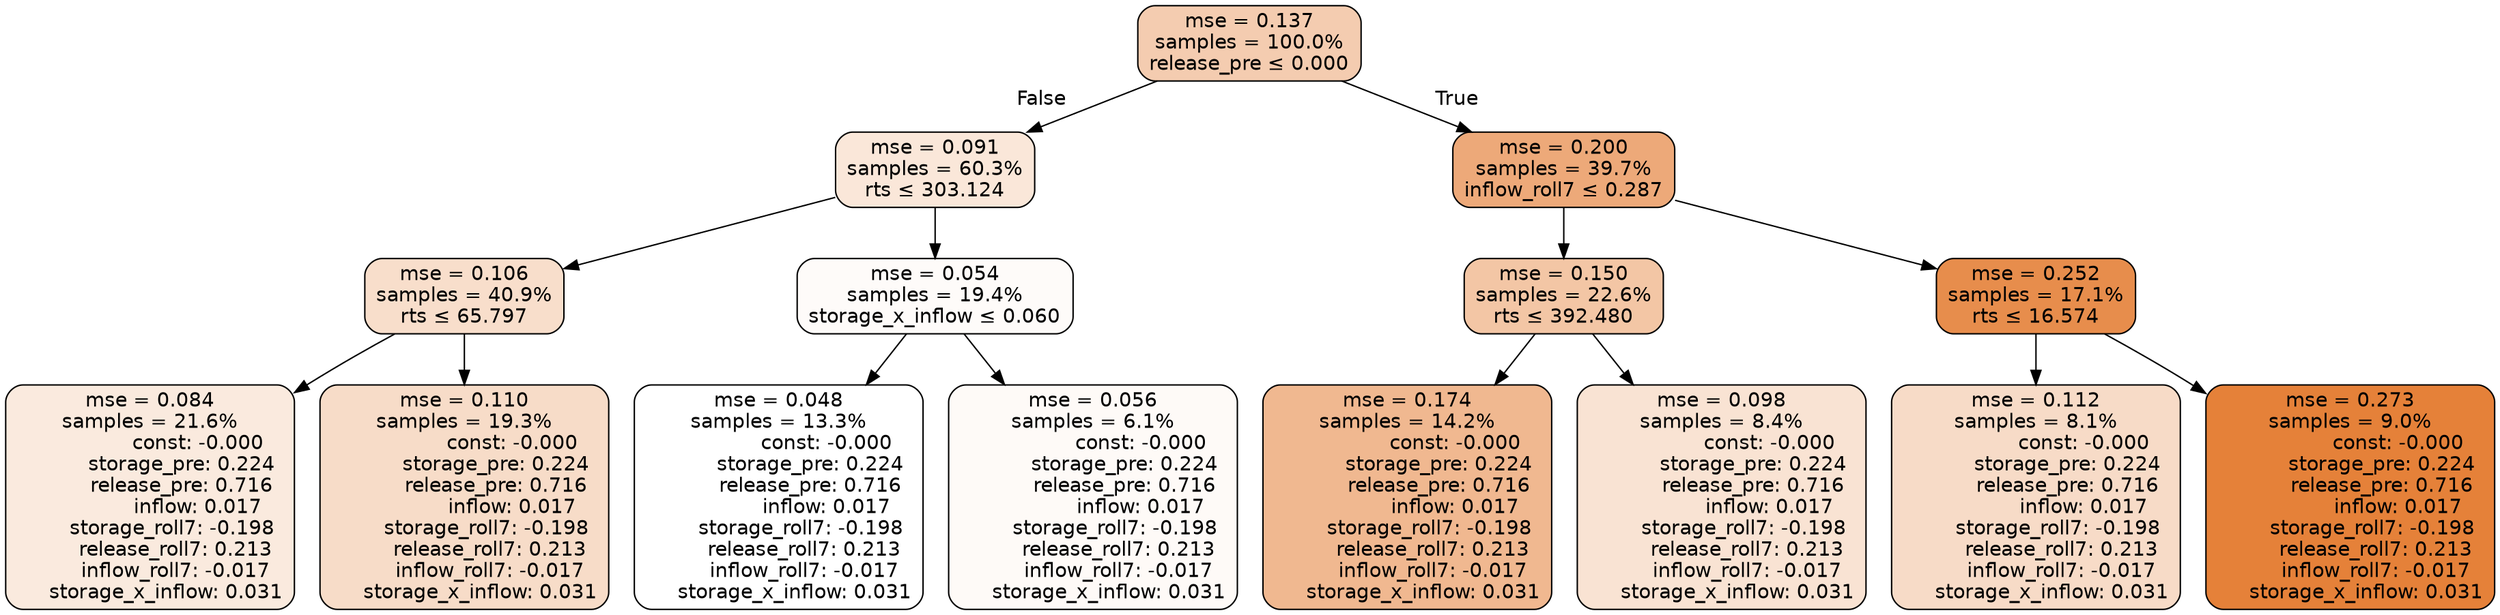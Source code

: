 digraph tree {
node [shape=rectangle, style="filled, rounded", color="black", fontname=helvetica] ;
edge [fontname=helvetica] ;
	"0" [label="mse = 0.137
samples = 100.0%
release_pre &le; 0.000", fillcolor="#f4ccb0"]
	"1" [label="mse = 0.091
samples = 60.3%
rts &le; 303.124", fillcolor="#fae7d9"]
	"2" [label="mse = 0.106
samples = 40.9%
rts &le; 65.797", fillcolor="#f8decb"]
	"3" [label="mse = 0.084
samples = 21.6%
               const: -0.000
          storage_pre: 0.224
          release_pre: 0.716
               inflow: 0.017
       storage_roll7: -0.198
        release_roll7: 0.213
        inflow_roll7: -0.017
     storage_x_inflow: 0.031", fillcolor="#faeade"]
	"4" [label="mse = 0.110
samples = 19.3%
               const: -0.000
          storage_pre: 0.224
          release_pre: 0.716
               inflow: 0.017
       storage_roll7: -0.198
        release_roll7: 0.213
        inflow_roll7: -0.017
     storage_x_inflow: 0.031", fillcolor="#f7dcc8"]
	"5" [label="mse = 0.054
samples = 19.4%
storage_x_inflow &le; 0.060", fillcolor="#fefbf9"]
	"6" [label="mse = 0.048
samples = 13.3%
               const: -0.000
          storage_pre: 0.224
          release_pre: 0.716
               inflow: 0.017
       storage_roll7: -0.198
        release_roll7: 0.213
        inflow_roll7: -0.017
     storage_x_inflow: 0.031", fillcolor="#ffffff"]
	"7" [label="mse = 0.056
samples = 6.1%
               const: -0.000
          storage_pre: 0.224
          release_pre: 0.716
               inflow: 0.017
       storage_roll7: -0.198
        release_roll7: 0.213
        inflow_roll7: -0.017
     storage_x_inflow: 0.031", fillcolor="#fefaf7"]
	"8" [label="mse = 0.200
samples = 39.7%
inflow_roll7 &le; 0.287", fillcolor="#eda979"]
	"9" [label="mse = 0.150
samples = 22.6%
rts &le; 392.480", fillcolor="#f3c6a5"]
	"10" [label="mse = 0.174
samples = 14.2%
               const: -0.000
          storage_pre: 0.224
          release_pre: 0.716
               inflow: 0.017
       storage_roll7: -0.198
        release_roll7: 0.213
        inflow_roll7: -0.017
     storage_x_inflow: 0.031", fillcolor="#f0b890"]
	"11" [label="mse = 0.098
samples = 8.4%
               const: -0.000
          storage_pre: 0.224
          release_pre: 0.716
               inflow: 0.017
       storage_roll7: -0.198
        release_roll7: 0.213
        inflow_roll7: -0.017
     storage_x_inflow: 0.031", fillcolor="#f9e3d3"]
	"12" [label="mse = 0.252
samples = 17.1%
rts &le; 16.574", fillcolor="#e78d4c"]
	"13" [label="mse = 0.112
samples = 8.1%
               const: -0.000
          storage_pre: 0.224
          release_pre: 0.716
               inflow: 0.017
       storage_roll7: -0.198
        release_roll7: 0.213
        inflow_roll7: -0.017
     storage_x_inflow: 0.031", fillcolor="#f7dbc7"]
	"14" [label="mse = 0.273
samples = 9.0%
               const: -0.000
          storage_pre: 0.224
          release_pre: 0.716
               inflow: 0.017
       storage_roll7: -0.198
        release_roll7: 0.213
        inflow_roll7: -0.017
     storage_x_inflow: 0.031", fillcolor="#e58139"]

	"0" -> "1" [labeldistance=2.5, labelangle=45, headlabel="False"]
	"1" -> "2"
	"2" -> "3"
	"2" -> "4"
	"1" -> "5"
	"5" -> "6"
	"5" -> "7"
	"0" -> "8" [labeldistance=2.5, labelangle=-45, headlabel="True"]
	"8" -> "9"
	"9" -> "10"
	"9" -> "11"
	"8" -> "12"
	"12" -> "13"
	"12" -> "14"
}